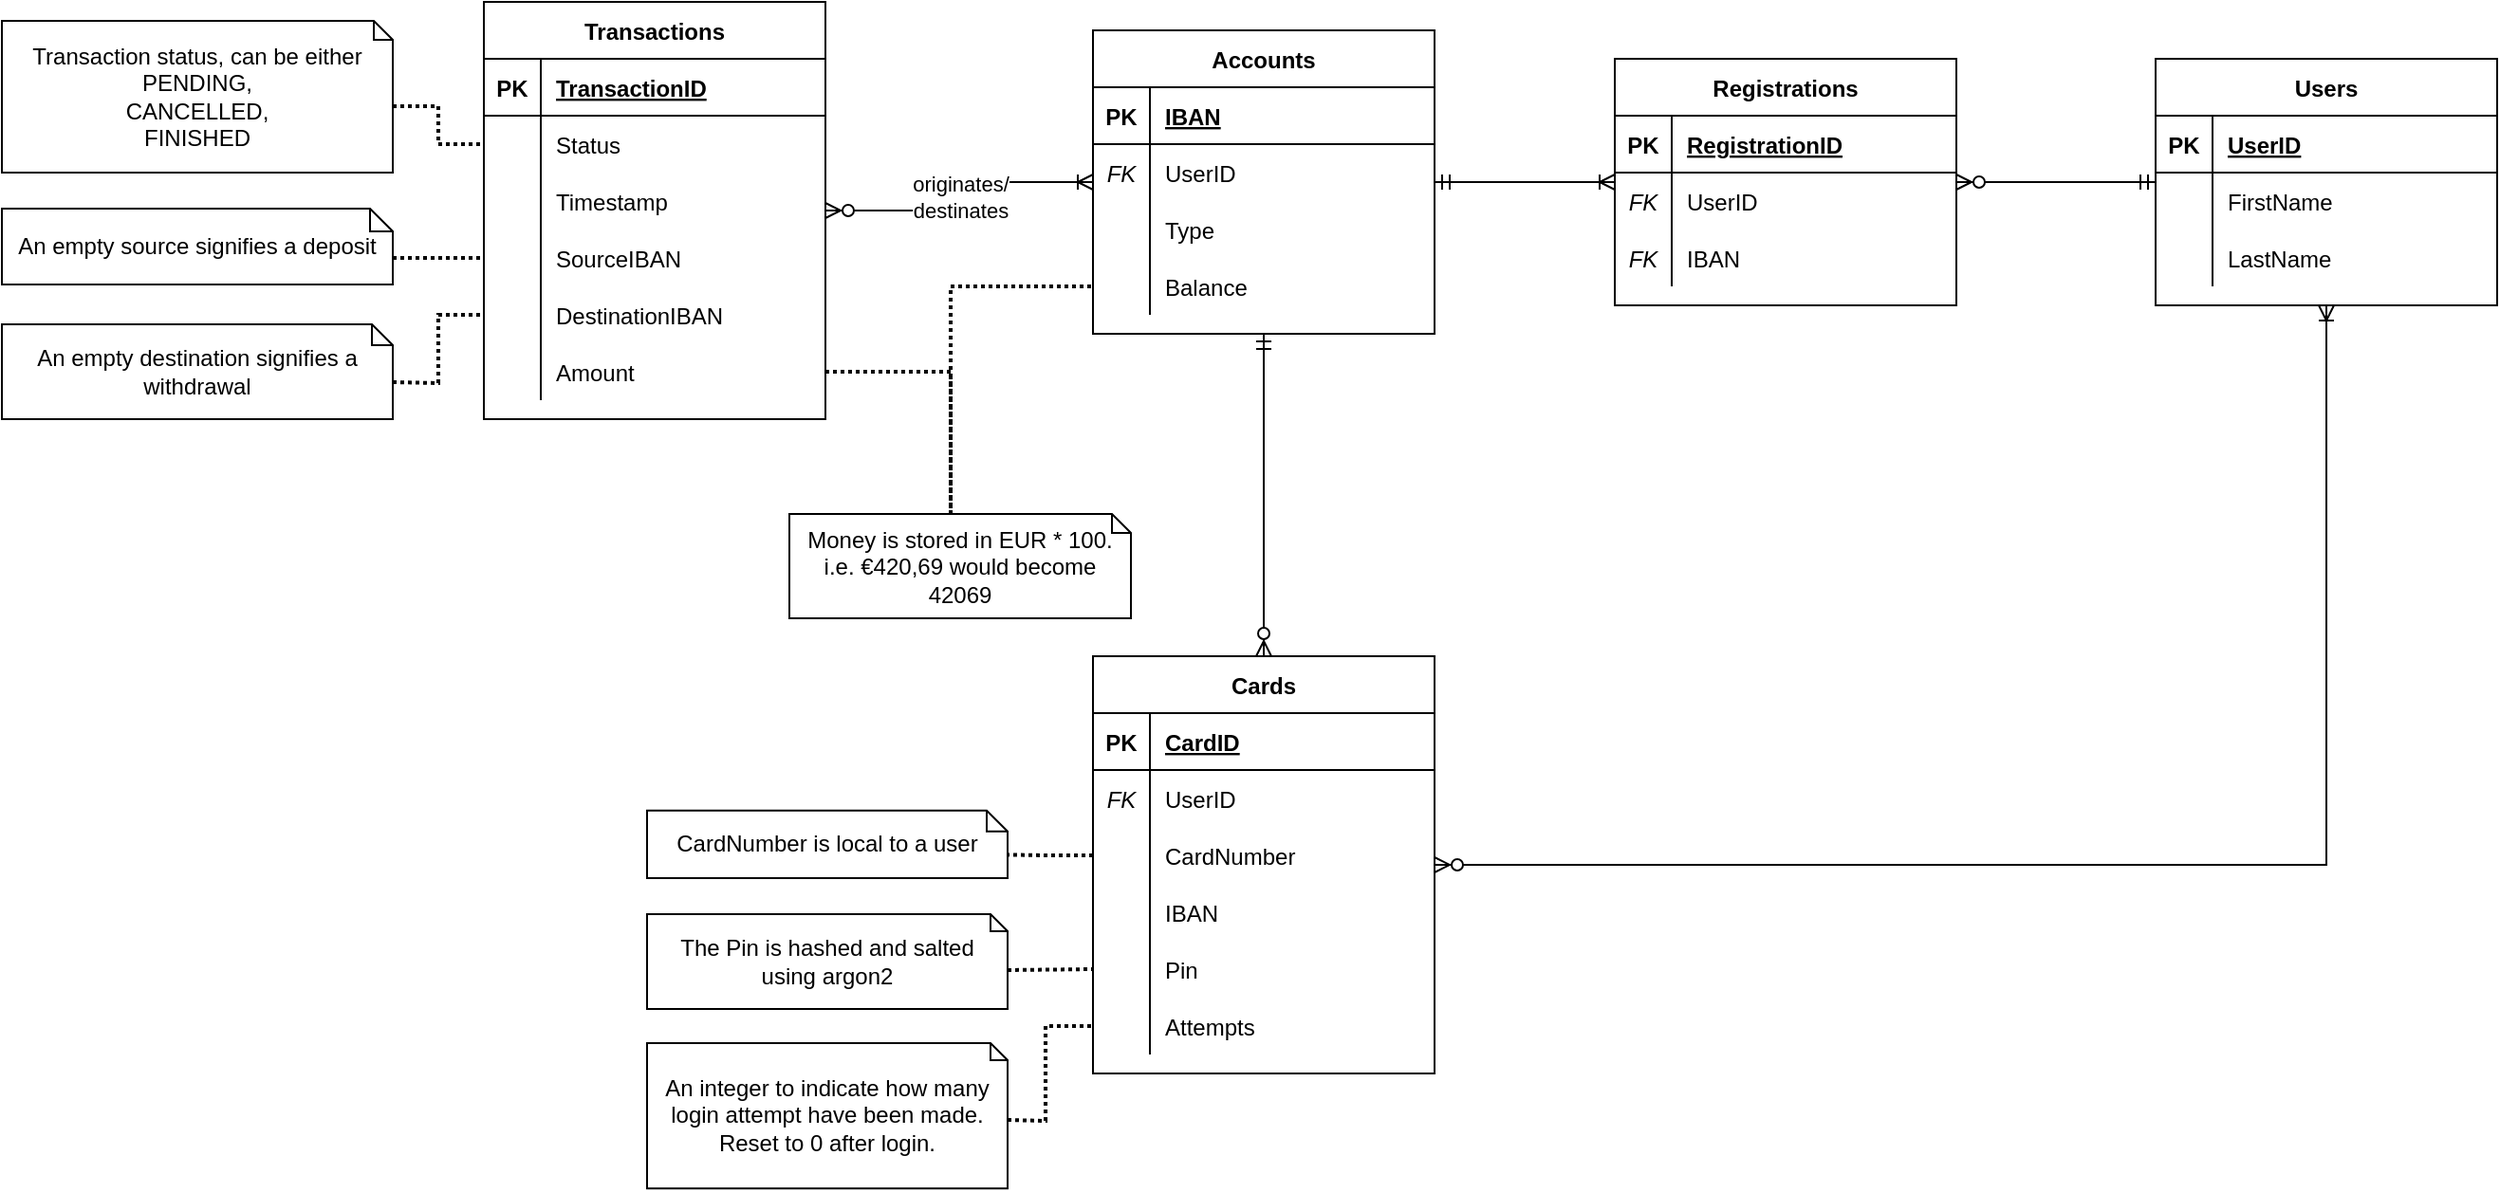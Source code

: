 <mxfile version="14.4.3" type="device"><diagram id="p55q_vqZBDoso4EpzTMx" name="Page-1"><mxGraphModel dx="1566" dy="781" grid="1" gridSize="10" guides="1" tooltips="1" connect="1" arrows="1" fold="1" page="1" pageScale="1" pageWidth="850" pageHeight="1100" math="0" shadow="0"><root><mxCell id="0"/><mxCell id="1" parent="0"/><mxCell id="XyoRqMwCOSJP67RcENTq-22" style="edgeStyle=orthogonalEdgeStyle;rounded=0;orthogonalLoop=1;jettySize=auto;html=1;exitX=1;exitY=0.5;exitDx=0;exitDy=0;entryX=0;entryY=0.5;entryDx=0;entryDy=0;startArrow=ERzeroToMany;startFill=1;endArrow=ERoneToMany;endFill=0;" edge="1" parent="1" source="8rE_-eUvc-ztTgPX_Pjg-32" target="8rE_-eUvc-ztTgPX_Pjg-80"><mxGeometry relative="1" as="geometry"/></mxCell><mxCell id="XyoRqMwCOSJP67RcENTq-23" value="originates/&lt;br&gt;destinates" style="edgeLabel;html=1;align=center;verticalAlign=middle;resizable=0;points=[];" vertex="1" connectable="0" parent="XyoRqMwCOSJP67RcENTq-22"><mxGeometry x="-0.017" y="1" relative="1" as="geometry"><mxPoint x="1" y="-1" as="offset"/></mxGeometry></mxCell><mxCell id="8rE_-eUvc-ztTgPX_Pjg-32" value="Transactions" style="shape=table;startSize=30;container=1;collapsible=1;childLayout=tableLayout;fixedRows=1;rowLines=0;fontStyle=1;align=center;resizeLast=1;" parent="1" vertex="1"><mxGeometry x="304" y="50" width="180" height="220" as="geometry"><mxRectangle x="304" y="50" width="110" height="30" as="alternateBounds"/></mxGeometry></mxCell><mxCell id="8rE_-eUvc-ztTgPX_Pjg-33" value="" style="shape=partialRectangle;collapsible=0;dropTarget=0;pointerEvents=0;fillColor=none;top=0;left=0;bottom=1;right=0;points=[[0,0.5],[1,0.5]];portConstraint=eastwest;" parent="8rE_-eUvc-ztTgPX_Pjg-32" vertex="1"><mxGeometry y="30" width="180" height="30" as="geometry"/></mxCell><mxCell id="8rE_-eUvc-ztTgPX_Pjg-34" value="PK" style="shape=partialRectangle;connectable=0;fillColor=none;top=0;left=0;bottom=0;right=0;fontStyle=1;overflow=hidden;" parent="8rE_-eUvc-ztTgPX_Pjg-33" vertex="1"><mxGeometry width="30" height="30" as="geometry"/></mxCell><mxCell id="8rE_-eUvc-ztTgPX_Pjg-35" value="TransactionID" style="shape=partialRectangle;connectable=0;fillColor=none;top=0;left=0;bottom=0;right=0;align=left;spacingLeft=6;fontStyle=5;overflow=hidden;" parent="8rE_-eUvc-ztTgPX_Pjg-33" vertex="1"><mxGeometry x="30" width="150" height="30" as="geometry"/></mxCell><mxCell id="8rE_-eUvc-ztTgPX_Pjg-36" value="" style="shape=partialRectangle;collapsible=0;dropTarget=0;pointerEvents=0;fillColor=none;top=0;left=0;bottom=0;right=0;points=[[0,0.5],[1,0.5]];portConstraint=eastwest;" parent="8rE_-eUvc-ztTgPX_Pjg-32" vertex="1"><mxGeometry y="60" width="180" height="30" as="geometry"/></mxCell><mxCell id="8rE_-eUvc-ztTgPX_Pjg-37" value="" style="shape=partialRectangle;connectable=0;fillColor=none;top=0;left=0;bottom=0;right=0;editable=1;overflow=hidden;" parent="8rE_-eUvc-ztTgPX_Pjg-36" vertex="1"><mxGeometry width="30" height="30" as="geometry"/></mxCell><mxCell id="8rE_-eUvc-ztTgPX_Pjg-38" value="Status" style="shape=partialRectangle;connectable=0;fillColor=none;top=0;left=0;bottom=0;right=0;align=left;spacingLeft=6;overflow=hidden;" parent="8rE_-eUvc-ztTgPX_Pjg-36" vertex="1"><mxGeometry x="30" width="150" height="30" as="geometry"/></mxCell><mxCell id="N6YNjKPy-3RrqdHmj9Vh-1" style="shape=partialRectangle;collapsible=0;dropTarget=0;pointerEvents=0;fillColor=none;top=0;left=0;bottom=0;right=0;points=[[0,0.5],[1,0.5]];portConstraint=eastwest;" parent="8rE_-eUvc-ztTgPX_Pjg-32" vertex="1"><mxGeometry y="90" width="180" height="30" as="geometry"/></mxCell><mxCell id="N6YNjKPy-3RrqdHmj9Vh-2" style="shape=partialRectangle;connectable=0;fillColor=none;top=0;left=0;bottom=0;right=0;editable=1;overflow=hidden;" parent="N6YNjKPy-3RrqdHmj9Vh-1" vertex="1"><mxGeometry width="30" height="30" as="geometry"/></mxCell><mxCell id="N6YNjKPy-3RrqdHmj9Vh-3" value="Timestamp" style="shape=partialRectangle;connectable=0;fillColor=none;top=0;left=0;bottom=0;right=0;align=left;spacingLeft=6;overflow=hidden;" parent="N6YNjKPy-3RrqdHmj9Vh-1" vertex="1"><mxGeometry x="30" width="150" height="30" as="geometry"/></mxCell><mxCell id="8rE_-eUvc-ztTgPX_Pjg-39" value="" style="shape=partialRectangle;collapsible=0;dropTarget=0;pointerEvents=0;fillColor=none;top=0;left=0;bottom=0;right=0;points=[[0,0.5],[1,0.5]];portConstraint=eastwest;" parent="8rE_-eUvc-ztTgPX_Pjg-32" vertex="1"><mxGeometry y="120" width="180" height="30" as="geometry"/></mxCell><mxCell id="8rE_-eUvc-ztTgPX_Pjg-40" value="" style="shape=partialRectangle;connectable=0;fillColor=none;top=0;left=0;bottom=0;right=0;editable=1;overflow=hidden;fontStyle=2" parent="8rE_-eUvc-ztTgPX_Pjg-39" vertex="1"><mxGeometry width="30" height="30" as="geometry"/></mxCell><mxCell id="8rE_-eUvc-ztTgPX_Pjg-41" value="SourceIBAN" style="shape=partialRectangle;connectable=0;fillColor=none;top=0;left=0;bottom=0;right=0;align=left;spacingLeft=6;overflow=hidden;" parent="8rE_-eUvc-ztTgPX_Pjg-39" vertex="1"><mxGeometry x="30" width="150" height="30" as="geometry"/></mxCell><mxCell id="8rE_-eUvc-ztTgPX_Pjg-42" value="" style="shape=partialRectangle;collapsible=0;dropTarget=0;pointerEvents=0;fillColor=none;top=0;left=0;bottom=0;right=0;points=[[0,0.5],[1,0.5]];portConstraint=eastwest;" parent="8rE_-eUvc-ztTgPX_Pjg-32" vertex="1"><mxGeometry y="150" width="180" height="30" as="geometry"/></mxCell><mxCell id="8rE_-eUvc-ztTgPX_Pjg-43" value="" style="shape=partialRectangle;connectable=0;fillColor=none;top=0;left=0;bottom=0;right=0;editable=1;overflow=hidden;" parent="8rE_-eUvc-ztTgPX_Pjg-42" vertex="1"><mxGeometry width="30" height="30" as="geometry"/></mxCell><mxCell id="8rE_-eUvc-ztTgPX_Pjg-44" value="DestinationIBAN" style="shape=partialRectangle;connectable=0;fillColor=none;top=0;left=0;bottom=0;right=0;align=left;spacingLeft=6;overflow=hidden;" parent="8rE_-eUvc-ztTgPX_Pjg-42" vertex="1"><mxGeometry x="30" width="150" height="30" as="geometry"/></mxCell><mxCell id="8rE_-eUvc-ztTgPX_Pjg-48" style="shape=partialRectangle;collapsible=0;dropTarget=0;pointerEvents=0;fillColor=none;top=0;left=0;bottom=0;right=0;points=[[0,0.5],[1,0.5]];portConstraint=eastwest;" parent="8rE_-eUvc-ztTgPX_Pjg-32" vertex="1"><mxGeometry y="180" width="180" height="30" as="geometry"/></mxCell><mxCell id="8rE_-eUvc-ztTgPX_Pjg-49" style="shape=partialRectangle;connectable=0;fillColor=none;top=0;left=0;bottom=0;right=0;editable=1;overflow=hidden;" parent="8rE_-eUvc-ztTgPX_Pjg-48" vertex="1"><mxGeometry width="30" height="30" as="geometry"/></mxCell><mxCell id="8rE_-eUvc-ztTgPX_Pjg-50" value="Amount" style="shape=partialRectangle;connectable=0;fillColor=none;top=0;left=0;bottom=0;right=0;align=left;spacingLeft=6;overflow=hidden;" parent="8rE_-eUvc-ztTgPX_Pjg-48" vertex="1"><mxGeometry x="30" width="150" height="30" as="geometry"/></mxCell><mxCell id="8rE_-eUvc-ztTgPX_Pjg-51" value="Users" style="shape=table;startSize=30;container=1;collapsible=1;childLayout=tableLayout;fixedRows=1;rowLines=0;fontStyle=1;align=center;resizeLast=1;" parent="1" vertex="1"><mxGeometry x="1185" y="80" width="180" height="130" as="geometry"><mxRectangle x="1185" y="80" width="70" height="30" as="alternateBounds"/></mxGeometry></mxCell><mxCell id="8rE_-eUvc-ztTgPX_Pjg-52" value="" style="shape=partialRectangle;collapsible=0;dropTarget=0;pointerEvents=0;fillColor=none;top=0;left=0;bottom=1;right=0;points=[[0,0.5],[1,0.5]];portConstraint=eastwest;" parent="8rE_-eUvc-ztTgPX_Pjg-51" vertex="1"><mxGeometry y="30" width="180" height="30" as="geometry"/></mxCell><mxCell id="8rE_-eUvc-ztTgPX_Pjg-53" value="PK" style="shape=partialRectangle;connectable=0;fillColor=none;top=0;left=0;bottom=0;right=0;fontStyle=1;overflow=hidden;" parent="8rE_-eUvc-ztTgPX_Pjg-52" vertex="1"><mxGeometry width="30" height="30" as="geometry"/></mxCell><mxCell id="8rE_-eUvc-ztTgPX_Pjg-54" value="UserID" style="shape=partialRectangle;connectable=0;fillColor=none;top=0;left=0;bottom=0;right=0;align=left;spacingLeft=6;fontStyle=5;overflow=hidden;" parent="8rE_-eUvc-ztTgPX_Pjg-52" vertex="1"><mxGeometry x="30" width="150" height="30" as="geometry"/></mxCell><mxCell id="8rE_-eUvc-ztTgPX_Pjg-55" value="" style="shape=partialRectangle;collapsible=0;dropTarget=0;pointerEvents=0;fillColor=none;top=0;left=0;bottom=0;right=0;points=[[0,0.5],[1,0.5]];portConstraint=eastwest;" parent="8rE_-eUvc-ztTgPX_Pjg-51" vertex="1"><mxGeometry y="60" width="180" height="30" as="geometry"/></mxCell><mxCell id="8rE_-eUvc-ztTgPX_Pjg-56" value="" style="shape=partialRectangle;connectable=0;fillColor=none;top=0;left=0;bottom=0;right=0;editable=1;overflow=hidden;" parent="8rE_-eUvc-ztTgPX_Pjg-55" vertex="1"><mxGeometry width="30" height="30" as="geometry"/></mxCell><mxCell id="8rE_-eUvc-ztTgPX_Pjg-57" value="FirstName" style="shape=partialRectangle;connectable=0;fillColor=none;top=0;left=0;bottom=0;right=0;align=left;spacingLeft=6;overflow=hidden;" parent="8rE_-eUvc-ztTgPX_Pjg-55" vertex="1"><mxGeometry x="30" width="150" height="30" as="geometry"/></mxCell><mxCell id="8rE_-eUvc-ztTgPX_Pjg-58" value="" style="shape=partialRectangle;collapsible=0;dropTarget=0;pointerEvents=0;fillColor=none;top=0;left=0;bottom=0;right=0;points=[[0,0.5],[1,0.5]];portConstraint=eastwest;" parent="8rE_-eUvc-ztTgPX_Pjg-51" vertex="1"><mxGeometry y="90" width="180" height="30" as="geometry"/></mxCell><mxCell id="8rE_-eUvc-ztTgPX_Pjg-59" value="" style="shape=partialRectangle;connectable=0;fillColor=none;top=0;left=0;bottom=0;right=0;editable=1;overflow=hidden;" parent="8rE_-eUvc-ztTgPX_Pjg-58" vertex="1"><mxGeometry width="30" height="30" as="geometry"/></mxCell><mxCell id="8rE_-eUvc-ztTgPX_Pjg-60" value="LastName" style="shape=partialRectangle;connectable=0;fillColor=none;top=0;left=0;bottom=0;right=0;align=left;spacingLeft=6;overflow=hidden;" parent="8rE_-eUvc-ztTgPX_Pjg-58" vertex="1"><mxGeometry x="30" width="150" height="30" as="geometry"/></mxCell><mxCell id="XyoRqMwCOSJP67RcENTq-32" style="edgeStyle=orthogonalEdgeStyle;rounded=0;orthogonalLoop=1;jettySize=auto;html=1;exitX=1;exitY=0.5;exitDx=0;exitDy=0;entryX=0.5;entryY=1;entryDx=0;entryDy=0;startArrow=ERzeroToMany;startFill=1;endArrow=ERoneToMany;endFill=0;" edge="1" parent="1" source="8rE_-eUvc-ztTgPX_Pjg-64" target="8rE_-eUvc-ztTgPX_Pjg-51"><mxGeometry relative="1" as="geometry"/></mxCell><mxCell id="8rE_-eUvc-ztTgPX_Pjg-64" value="Cards" style="shape=table;startSize=30;container=1;collapsible=1;childLayout=tableLayout;fixedRows=1;rowLines=0;fontStyle=1;align=center;resizeLast=1;" parent="1" vertex="1"><mxGeometry x="625" y="395" width="180" height="220" as="geometry"><mxRectangle x="625" y="395" width="70" height="30" as="alternateBounds"/></mxGeometry></mxCell><mxCell id="8rE_-eUvc-ztTgPX_Pjg-65" value="" style="shape=partialRectangle;collapsible=0;dropTarget=0;pointerEvents=0;fillColor=none;top=0;left=0;bottom=1;right=0;points=[[0,0.5],[1,0.5]];portConstraint=eastwest;" parent="8rE_-eUvc-ztTgPX_Pjg-64" vertex="1"><mxGeometry y="30" width="180" height="30" as="geometry"/></mxCell><mxCell id="8rE_-eUvc-ztTgPX_Pjg-66" value="PK" style="shape=partialRectangle;connectable=0;fillColor=none;top=0;left=0;bottom=0;right=0;fontStyle=1;overflow=hidden;" parent="8rE_-eUvc-ztTgPX_Pjg-65" vertex="1"><mxGeometry width="30" height="30" as="geometry"/></mxCell><mxCell id="8rE_-eUvc-ztTgPX_Pjg-67" value="CardID" style="shape=partialRectangle;connectable=0;fillColor=none;top=0;left=0;bottom=0;right=0;align=left;spacingLeft=6;fontStyle=5;overflow=hidden;" parent="8rE_-eUvc-ztTgPX_Pjg-65" vertex="1"><mxGeometry x="30" width="150" height="30" as="geometry"/></mxCell><mxCell id="8rE_-eUvc-ztTgPX_Pjg-68" value="" style="shape=partialRectangle;collapsible=0;dropTarget=0;pointerEvents=0;fillColor=none;top=0;left=0;bottom=0;right=0;points=[[0,0.5],[1,0.5]];portConstraint=eastwest;" parent="8rE_-eUvc-ztTgPX_Pjg-64" vertex="1"><mxGeometry y="60" width="180" height="30" as="geometry"/></mxCell><mxCell id="8rE_-eUvc-ztTgPX_Pjg-69" value="FK" style="shape=partialRectangle;connectable=0;fillColor=none;top=0;left=0;bottom=0;right=0;editable=1;overflow=hidden;fontStyle=2" parent="8rE_-eUvc-ztTgPX_Pjg-68" vertex="1"><mxGeometry width="30" height="30" as="geometry"/></mxCell><mxCell id="8rE_-eUvc-ztTgPX_Pjg-70" value="UserID" style="shape=partialRectangle;connectable=0;fillColor=none;top=0;left=0;bottom=0;right=0;align=left;spacingLeft=6;overflow=hidden;" parent="8rE_-eUvc-ztTgPX_Pjg-68" vertex="1"><mxGeometry x="30" width="150" height="30" as="geometry"/></mxCell><mxCell id="8rE_-eUvc-ztTgPX_Pjg-71" value="" style="shape=partialRectangle;collapsible=0;dropTarget=0;pointerEvents=0;fillColor=none;top=0;left=0;bottom=0;right=0;points=[[0,0.5],[1,0.5]];portConstraint=eastwest;" parent="8rE_-eUvc-ztTgPX_Pjg-64" vertex="1"><mxGeometry y="90" width="180" height="30" as="geometry"/></mxCell><mxCell id="8rE_-eUvc-ztTgPX_Pjg-72" value="" style="shape=partialRectangle;connectable=0;fillColor=none;top=0;left=0;bottom=0;right=0;editable=1;overflow=hidden;" parent="8rE_-eUvc-ztTgPX_Pjg-71" vertex="1"><mxGeometry width="30" height="30" as="geometry"/></mxCell><mxCell id="8rE_-eUvc-ztTgPX_Pjg-73" value="CardNumber" style="shape=partialRectangle;connectable=0;fillColor=none;top=0;left=0;bottom=0;right=0;align=left;spacingLeft=6;overflow=hidden;" parent="8rE_-eUvc-ztTgPX_Pjg-71" vertex="1"><mxGeometry x="30" width="150" height="30" as="geometry"/></mxCell><mxCell id="XyoRqMwCOSJP67RcENTq-3" style="shape=partialRectangle;collapsible=0;dropTarget=0;pointerEvents=0;fillColor=none;top=0;left=0;bottom=0;right=0;points=[[0,0.5],[1,0.5]];portConstraint=eastwest;" vertex="1" parent="8rE_-eUvc-ztTgPX_Pjg-64"><mxGeometry y="120" width="180" height="30" as="geometry"/></mxCell><mxCell id="XyoRqMwCOSJP67RcENTq-4" style="shape=partialRectangle;connectable=0;fillColor=none;top=0;left=0;bottom=0;right=0;editable=1;overflow=hidden;" vertex="1" parent="XyoRqMwCOSJP67RcENTq-3"><mxGeometry width="30" height="30" as="geometry"/></mxCell><mxCell id="XyoRqMwCOSJP67RcENTq-5" value="IBAN" style="shape=partialRectangle;connectable=0;fillColor=none;top=0;left=0;bottom=0;right=0;align=left;spacingLeft=6;overflow=hidden;" vertex="1" parent="XyoRqMwCOSJP67RcENTq-3"><mxGeometry x="30" width="150" height="30" as="geometry"/></mxCell><mxCell id="8rE_-eUvc-ztTgPX_Pjg-74" value="" style="shape=partialRectangle;collapsible=0;dropTarget=0;pointerEvents=0;fillColor=none;top=0;left=0;bottom=0;right=0;points=[[0,0.5],[1,0.5]];portConstraint=eastwest;" parent="8rE_-eUvc-ztTgPX_Pjg-64" vertex="1"><mxGeometry y="150" width="180" height="30" as="geometry"/></mxCell><mxCell id="8rE_-eUvc-ztTgPX_Pjg-75" value="" style="shape=partialRectangle;connectable=0;fillColor=none;top=0;left=0;bottom=0;right=0;editable=1;overflow=hidden;" parent="8rE_-eUvc-ztTgPX_Pjg-74" vertex="1"><mxGeometry width="30" height="30" as="geometry"/></mxCell><mxCell id="8rE_-eUvc-ztTgPX_Pjg-76" value="Pin" style="shape=partialRectangle;connectable=0;fillColor=none;top=0;left=0;bottom=0;right=0;align=left;spacingLeft=6;overflow=hidden;" parent="8rE_-eUvc-ztTgPX_Pjg-74" vertex="1"><mxGeometry x="30" width="150" height="30" as="geometry"/></mxCell><mxCell id="8rE_-eUvc-ztTgPX_Pjg-77" style="shape=partialRectangle;collapsible=0;dropTarget=0;pointerEvents=0;fillColor=none;top=0;left=0;bottom=0;right=0;points=[[0,0.5],[1,0.5]];portConstraint=eastwest;" parent="8rE_-eUvc-ztTgPX_Pjg-64" vertex="1"><mxGeometry y="180" width="180" height="30" as="geometry"/></mxCell><mxCell id="8rE_-eUvc-ztTgPX_Pjg-78" style="shape=partialRectangle;connectable=0;fillColor=none;top=0;left=0;bottom=0;right=0;editable=1;overflow=hidden;" parent="8rE_-eUvc-ztTgPX_Pjg-77" vertex="1"><mxGeometry width="30" height="30" as="geometry"/></mxCell><mxCell id="8rE_-eUvc-ztTgPX_Pjg-79" value="Attempts" style="shape=partialRectangle;connectable=0;fillColor=none;top=0;left=0;bottom=0;right=0;align=left;spacingLeft=6;overflow=hidden;" parent="8rE_-eUvc-ztTgPX_Pjg-77" vertex="1"><mxGeometry x="30" width="150" height="30" as="geometry"/></mxCell><mxCell id="XyoRqMwCOSJP67RcENTq-2" style="edgeStyle=orthogonalEdgeStyle;rounded=0;orthogonalLoop=1;jettySize=auto;html=1;exitX=0.5;exitY=1;exitDx=0;exitDy=0;entryX=0.5;entryY=0;entryDx=0;entryDy=0;endArrow=ERzeroToMany;endFill=1;startArrow=ERmandOne;startFill=0;" edge="1" parent="1" source="8rE_-eUvc-ztTgPX_Pjg-80" target="8rE_-eUvc-ztTgPX_Pjg-64"><mxGeometry relative="1" as="geometry"/></mxCell><mxCell id="XyoRqMwCOSJP67RcENTq-21" style="edgeStyle=orthogonalEdgeStyle;rounded=0;orthogonalLoop=1;jettySize=auto;html=1;exitX=1;exitY=0.5;exitDx=0;exitDy=0;entryX=0;entryY=0.5;entryDx=0;entryDy=0;startArrow=ERmandOne;startFill=0;endArrow=ERoneToMany;endFill=0;" edge="1" parent="1" source="8rE_-eUvc-ztTgPX_Pjg-80" target="XyoRqMwCOSJP67RcENTq-6"><mxGeometry relative="1" as="geometry"/></mxCell><mxCell id="8rE_-eUvc-ztTgPX_Pjg-80" value="Accounts" style="shape=table;startSize=30;container=1;collapsible=1;childLayout=tableLayout;fixedRows=1;rowLines=0;fontStyle=1;align=center;resizeLast=1;" parent="1" vertex="1"><mxGeometry x="625" y="65" width="180" height="160" as="geometry"><mxRectangle x="625" y="65" width="90" height="30" as="alternateBounds"/></mxGeometry></mxCell><mxCell id="8rE_-eUvc-ztTgPX_Pjg-81" value="" style="shape=partialRectangle;collapsible=0;dropTarget=0;pointerEvents=0;fillColor=none;top=0;left=0;bottom=1;right=0;points=[[0,0.5],[1,0.5]];portConstraint=eastwest;" parent="8rE_-eUvc-ztTgPX_Pjg-80" vertex="1"><mxGeometry y="30" width="180" height="30" as="geometry"/></mxCell><mxCell id="8rE_-eUvc-ztTgPX_Pjg-82" value="PK" style="shape=partialRectangle;connectable=0;fillColor=none;top=0;left=0;bottom=0;right=0;fontStyle=1;overflow=hidden;" parent="8rE_-eUvc-ztTgPX_Pjg-81" vertex="1"><mxGeometry width="30" height="30" as="geometry"/></mxCell><mxCell id="8rE_-eUvc-ztTgPX_Pjg-83" value="IBAN" style="shape=partialRectangle;connectable=0;fillColor=none;top=0;left=0;bottom=0;right=0;align=left;spacingLeft=6;fontStyle=5;overflow=hidden;" parent="8rE_-eUvc-ztTgPX_Pjg-81" vertex="1"><mxGeometry x="30" width="150" height="30" as="geometry"/></mxCell><mxCell id="8rE_-eUvc-ztTgPX_Pjg-84" value="" style="shape=partialRectangle;collapsible=0;dropTarget=0;pointerEvents=0;fillColor=none;top=0;left=0;bottom=0;right=0;points=[[0,0.5],[1,0.5]];portConstraint=eastwest;" parent="8rE_-eUvc-ztTgPX_Pjg-80" vertex="1"><mxGeometry y="60" width="180" height="30" as="geometry"/></mxCell><mxCell id="8rE_-eUvc-ztTgPX_Pjg-85" value="FK" style="shape=partialRectangle;connectable=0;fillColor=none;top=0;left=0;bottom=0;right=0;editable=1;overflow=hidden;fontStyle=2" parent="8rE_-eUvc-ztTgPX_Pjg-84" vertex="1"><mxGeometry width="30" height="30" as="geometry"/></mxCell><mxCell id="8rE_-eUvc-ztTgPX_Pjg-86" value="UserID" style="shape=partialRectangle;connectable=0;fillColor=none;top=0;left=0;bottom=0;right=0;align=left;spacingLeft=6;overflow=hidden;" parent="8rE_-eUvc-ztTgPX_Pjg-84" vertex="1"><mxGeometry x="30" width="150" height="30" as="geometry"/></mxCell><mxCell id="8rE_-eUvc-ztTgPX_Pjg-87" value="" style="shape=partialRectangle;collapsible=0;dropTarget=0;pointerEvents=0;fillColor=none;top=0;left=0;bottom=0;right=0;points=[[0,0.5],[1,0.5]];portConstraint=eastwest;" parent="8rE_-eUvc-ztTgPX_Pjg-80" vertex="1"><mxGeometry y="90" width="180" height="30" as="geometry"/></mxCell><mxCell id="8rE_-eUvc-ztTgPX_Pjg-88" value="" style="shape=partialRectangle;connectable=0;fillColor=none;top=0;left=0;bottom=0;right=0;editable=1;overflow=hidden;" parent="8rE_-eUvc-ztTgPX_Pjg-87" vertex="1"><mxGeometry width="30" height="30" as="geometry"/></mxCell><mxCell id="8rE_-eUvc-ztTgPX_Pjg-89" value="Type" style="shape=partialRectangle;connectable=0;fillColor=none;top=0;left=0;bottom=0;right=0;align=left;spacingLeft=6;overflow=hidden;" parent="8rE_-eUvc-ztTgPX_Pjg-87" vertex="1"><mxGeometry x="30" width="150" height="30" as="geometry"/></mxCell><mxCell id="8rE_-eUvc-ztTgPX_Pjg-90" value="" style="shape=partialRectangle;collapsible=0;dropTarget=0;pointerEvents=0;fillColor=none;top=0;left=0;bottom=0;right=0;points=[[0,0.5],[1,0.5]];portConstraint=eastwest;" parent="8rE_-eUvc-ztTgPX_Pjg-80" vertex="1"><mxGeometry y="120" width="180" height="30" as="geometry"/></mxCell><mxCell id="8rE_-eUvc-ztTgPX_Pjg-91" value="" style="shape=partialRectangle;connectable=0;fillColor=none;top=0;left=0;bottom=0;right=0;editable=1;overflow=hidden;" parent="8rE_-eUvc-ztTgPX_Pjg-90" vertex="1"><mxGeometry width="30" height="30" as="geometry"/></mxCell><mxCell id="8rE_-eUvc-ztTgPX_Pjg-92" value="Balance" style="shape=partialRectangle;connectable=0;fillColor=none;top=0;left=0;bottom=0;right=0;align=left;spacingLeft=6;overflow=hidden;" parent="8rE_-eUvc-ztTgPX_Pjg-90" vertex="1"><mxGeometry x="30" width="150" height="30" as="geometry"/></mxCell><mxCell id="NzND4-64eOhnY8THx7ia-13" value="CardNumber is local to a user" style="shape=note;size=11;whiteSpace=wrap;html=1;" parent="1" vertex="1"><mxGeometry x="390" y="476.37" width="190" height="35.63" as="geometry"/></mxCell><mxCell id="NzND4-64eOhnY8THx7ia-14" value="" style="endArrow=none;html=1;rounded=0;entryX=0;entryY=0;entryDx=190;entryDy=23.315;entryPerimeter=0;exitX=0;exitY=0.5;exitDx=0;exitDy=0;dashed=1;dashPattern=1 1;strokeWidth=2;" parent="1" source="8rE_-eUvc-ztTgPX_Pjg-71" target="NzND4-64eOhnY8THx7ia-13" edge="1"><mxGeometry relative="1" as="geometry"><mxPoint x="430" y="525" as="sourcePoint"/><mxPoint x="590" y="525" as="targetPoint"/><Array as="points"><mxPoint x="600" y="500"/></Array></mxGeometry></mxCell><mxCell id="NzND4-64eOhnY8THx7ia-15" value="An integer to indicate how many login attempt have been made.&lt;br&gt;Reset to 0 after login." style="shape=note;size=9;whiteSpace=wrap;html=1;" parent="1" vertex="1"><mxGeometry x="390" y="599" width="190" height="76.59" as="geometry"/></mxCell><mxCell id="NzND4-64eOhnY8THx7ia-16" value="" style="endArrow=none;html=1;rounded=0;dashed=1;dashPattern=1 1;strokeWidth=2;exitX=0;exitY=0;exitDx=190;exitDy=40.5;exitPerimeter=0;entryX=0;entryY=0.5;entryDx=0;entryDy=0;" parent="1" source="NzND4-64eOhnY8THx7ia-15" target="8rE_-eUvc-ztTgPX_Pjg-77" edge="1"><mxGeometry relative="1" as="geometry"><mxPoint x="660" y="645" as="sourcePoint"/><mxPoint x="820" y="645" as="targetPoint"/><Array as="points"><mxPoint x="600" y="640"/><mxPoint x="600" y="590"/></Array></mxGeometry></mxCell><mxCell id="NzND4-64eOhnY8THx7ia-17" value="" style="endArrow=none;html=1;rounded=0;dashed=1;dashPattern=1 1;strokeWidth=2;entryX=0;entryY=0.5;entryDx=0;entryDy=0;exitX=0;exitY=0;exitDx=190;exitDy=29.5;exitPerimeter=0;" parent="1" source="NzND4-64eOhnY8THx7ia-18" target="8rE_-eUvc-ztTgPX_Pjg-74" edge="1"><mxGeometry relative="1" as="geometry"><mxPoint x="560" y="465" as="sourcePoint"/><mxPoint x="570" y="445" as="targetPoint"/><Array as="points"/></mxGeometry></mxCell><mxCell id="NzND4-64eOhnY8THx7ia-18" value="The Pin is hashed and salted&lt;br&gt;using argon2" style="shape=note;size=9;whiteSpace=wrap;html=1;" parent="1" vertex="1"><mxGeometry x="390" y="531" width="190" height="50" as="geometry"/></mxCell><mxCell id="NzND4-64eOhnY8THx7ia-19" value="Money is stored in EUR * 100.&lt;br&gt;i.e. €420,69 would become 42069" style="shape=note;size=10;whiteSpace=wrap;html=1;" parent="1" vertex="1"><mxGeometry x="465" y="320" width="180" height="55" as="geometry"/></mxCell><mxCell id="NzND4-64eOhnY8THx7ia-20" value="" style="endArrow=none;html=1;rounded=0;dashed=1;dashPattern=1 1;strokeWidth=2;exitX=1;exitY=0.5;exitDx=0;exitDy=0;entryX=0;entryY=0;entryDx=85;entryDy=0;entryPerimeter=0;" parent="1" source="8rE_-eUvc-ztTgPX_Pjg-48" target="NzND4-64eOhnY8THx7ia-19" edge="1"><mxGeometry relative="1" as="geometry"><mxPoint x="560" y="210" as="sourcePoint"/><mxPoint x="720" y="210" as="targetPoint"/><Array as="points"><mxPoint x="550" y="245"/></Array></mxGeometry></mxCell><mxCell id="NzND4-64eOhnY8THx7ia-21" value="" style="endArrow=none;html=1;rounded=0;dashed=1;dashPattern=1 1;strokeWidth=2;entryX=0;entryY=0.5;entryDx=0;entryDy=0;exitX=0;exitY=0;exitDx=85;exitDy=0;exitPerimeter=0;" parent="1" source="NzND4-64eOhnY8THx7ia-19" target="8rE_-eUvc-ztTgPX_Pjg-90" edge="1"><mxGeometry relative="1" as="geometry"><mxPoint x="420" y="290" as="sourcePoint"/><mxPoint x="580" y="290" as="targetPoint"/><Array as="points"><mxPoint x="550" y="200"/></Array></mxGeometry></mxCell><mxCell id="NzND4-64eOhnY8THx7ia-24" value="Transaction status, can be either&lt;br&gt;PENDING,&lt;br&gt;CANCELLED,&lt;br&gt;FINISHED" style="shape=note;size=10;whiteSpace=wrap;html=1;" parent="1" vertex="1"><mxGeometry x="50" y="60" width="206" height="80" as="geometry"/></mxCell><mxCell id="NzND4-64eOhnY8THx7ia-26" value="" style="endArrow=none;html=1;rounded=0;dashed=1;dashPattern=1 1;strokeWidth=2;entryX=0;entryY=0.5;entryDx=0;entryDy=0;exitX=0;exitY=0;exitDx=206;exitDy=45;exitPerimeter=0;" parent="1" source="NzND4-64eOhnY8THx7ia-24" target="8rE_-eUvc-ztTgPX_Pjg-36" edge="1"><mxGeometry relative="1" as="geometry"><mxPoint x="110" y="200" as="sourcePoint"/><mxPoint x="270" y="200" as="targetPoint"/><Array as="points"><mxPoint x="280" y="105"/><mxPoint x="280" y="125"/></Array></mxGeometry></mxCell><mxCell id="NzND4-64eOhnY8THx7ia-28" value="" style="endArrow=none;html=1;rounded=0;dashed=1;dashPattern=1 1;strokeWidth=2;entryX=0;entryY=0.5;entryDx=0;entryDy=0;exitX=0;exitY=0;exitDx=206;exitDy=26;exitPerimeter=0;" parent="1" source="NzND4-64eOhnY8THx7ia-27" target="8rE_-eUvc-ztTgPX_Pjg-39" edge="1"><mxGeometry relative="1" as="geometry"><mxPoint x="254" y="155" as="sourcePoint"/><mxPoint x="290" y="210" as="targetPoint"/></mxGeometry></mxCell><mxCell id="NzND4-64eOhnY8THx7ia-27" value="An empty source signifies a deposit" style="shape=note;size=12;whiteSpace=wrap;html=1;" parent="1" vertex="1"><mxGeometry x="50" y="159" width="206" height="40" as="geometry"/></mxCell><mxCell id="NzND4-64eOhnY8THx7ia-29" value="An empty destination signifies a withdrawal" style="shape=note;size=11;whiteSpace=wrap;html=1;" parent="1" vertex="1"><mxGeometry x="50" y="220" width="206" height="50" as="geometry"/></mxCell><mxCell id="NzND4-64eOhnY8THx7ia-30" value="" style="endArrow=none;html=1;rounded=0;dashed=1;dashPattern=1 1;strokeWidth=2;entryX=0;entryY=0.5;entryDx=0;entryDy=0;exitX=0;exitY=0;exitDx=206;exitDy=30.5;exitPerimeter=0;" parent="1" source="NzND4-64eOhnY8THx7ia-29" target="8rE_-eUvc-ztTgPX_Pjg-42" edge="1"><mxGeometry relative="1" as="geometry"><mxPoint x="260" y="310" as="sourcePoint"/><mxPoint x="420" y="310" as="targetPoint"/><Array as="points"><mxPoint x="280" y="251"/><mxPoint x="280" y="215"/></Array></mxGeometry></mxCell><mxCell id="XyoRqMwCOSJP67RcENTq-25" style="edgeStyle=orthogonalEdgeStyle;rounded=0;orthogonalLoop=1;jettySize=auto;html=1;exitX=1;exitY=0.5;exitDx=0;exitDy=0;entryX=0;entryY=0.5;entryDx=0;entryDy=0;startArrow=ERzeroToMany;startFill=1;endArrow=ERmandOne;endFill=0;" edge="1" parent="1" source="XyoRqMwCOSJP67RcENTq-6" target="8rE_-eUvc-ztTgPX_Pjg-51"><mxGeometry relative="1" as="geometry"/></mxCell><mxCell id="XyoRqMwCOSJP67RcENTq-6" value="Registrations" style="shape=table;startSize=30;container=1;collapsible=1;childLayout=tableLayout;fixedRows=1;rowLines=0;fontStyle=1;align=center;resizeLast=1;" vertex="1" parent="1"><mxGeometry x="900" y="80" width="180" height="130" as="geometry"><mxRectangle x="900" y="80" width="110" height="30" as="alternateBounds"/></mxGeometry></mxCell><mxCell id="XyoRqMwCOSJP67RcENTq-7" value="" style="shape=partialRectangle;collapsible=0;dropTarget=0;pointerEvents=0;fillColor=none;top=0;left=0;bottom=1;right=0;points=[[0,0.5],[1,0.5]];portConstraint=eastwest;" vertex="1" parent="XyoRqMwCOSJP67RcENTq-6"><mxGeometry y="30" width="180" height="30" as="geometry"/></mxCell><mxCell id="XyoRqMwCOSJP67RcENTq-8" value="PK" style="shape=partialRectangle;connectable=0;fillColor=none;top=0;left=0;bottom=0;right=0;fontStyle=1;overflow=hidden;" vertex="1" parent="XyoRqMwCOSJP67RcENTq-7"><mxGeometry width="30" height="30" as="geometry"/></mxCell><mxCell id="XyoRqMwCOSJP67RcENTq-9" value="RegistrationID" style="shape=partialRectangle;connectable=0;fillColor=none;top=0;left=0;bottom=0;right=0;align=left;spacingLeft=6;fontStyle=5;overflow=hidden;" vertex="1" parent="XyoRqMwCOSJP67RcENTq-7"><mxGeometry x="30" width="150" height="30" as="geometry"/></mxCell><mxCell id="XyoRqMwCOSJP67RcENTq-10" value="" style="shape=partialRectangle;collapsible=0;dropTarget=0;pointerEvents=0;fillColor=none;top=0;left=0;bottom=0;right=0;points=[[0,0.5],[1,0.5]];portConstraint=eastwest;" vertex="1" parent="XyoRqMwCOSJP67RcENTq-6"><mxGeometry y="60" width="180" height="30" as="geometry"/></mxCell><mxCell id="XyoRqMwCOSJP67RcENTq-11" value="FK" style="shape=partialRectangle;connectable=0;fillColor=none;top=0;left=0;bottom=0;right=0;editable=1;overflow=hidden;fontStyle=2" vertex="1" parent="XyoRqMwCOSJP67RcENTq-10"><mxGeometry width="30" height="30" as="geometry"/></mxCell><mxCell id="XyoRqMwCOSJP67RcENTq-12" value="UserID" style="shape=partialRectangle;connectable=0;fillColor=none;top=0;left=0;bottom=0;right=0;align=left;spacingLeft=6;overflow=hidden;" vertex="1" parent="XyoRqMwCOSJP67RcENTq-10"><mxGeometry x="30" width="150" height="30" as="geometry"/></mxCell><mxCell id="XyoRqMwCOSJP67RcENTq-13" value="" style="shape=partialRectangle;collapsible=0;dropTarget=0;pointerEvents=0;fillColor=none;top=0;left=0;bottom=0;right=0;points=[[0,0.5],[1,0.5]];portConstraint=eastwest;" vertex="1" parent="XyoRqMwCOSJP67RcENTq-6"><mxGeometry y="90" width="180" height="30" as="geometry"/></mxCell><mxCell id="XyoRqMwCOSJP67RcENTq-14" value="FK" style="shape=partialRectangle;connectable=0;fillColor=none;top=0;left=0;bottom=0;right=0;editable=1;overflow=hidden;fontStyle=2" vertex="1" parent="XyoRqMwCOSJP67RcENTq-13"><mxGeometry width="30" height="30" as="geometry"/></mxCell><mxCell id="XyoRqMwCOSJP67RcENTq-15" value="IBAN" style="shape=partialRectangle;connectable=0;fillColor=none;top=0;left=0;bottom=0;right=0;align=left;spacingLeft=6;overflow=hidden;" vertex="1" parent="XyoRqMwCOSJP67RcENTq-13"><mxGeometry x="30" width="150" height="30" as="geometry"/></mxCell></root></mxGraphModel></diagram></mxfile>